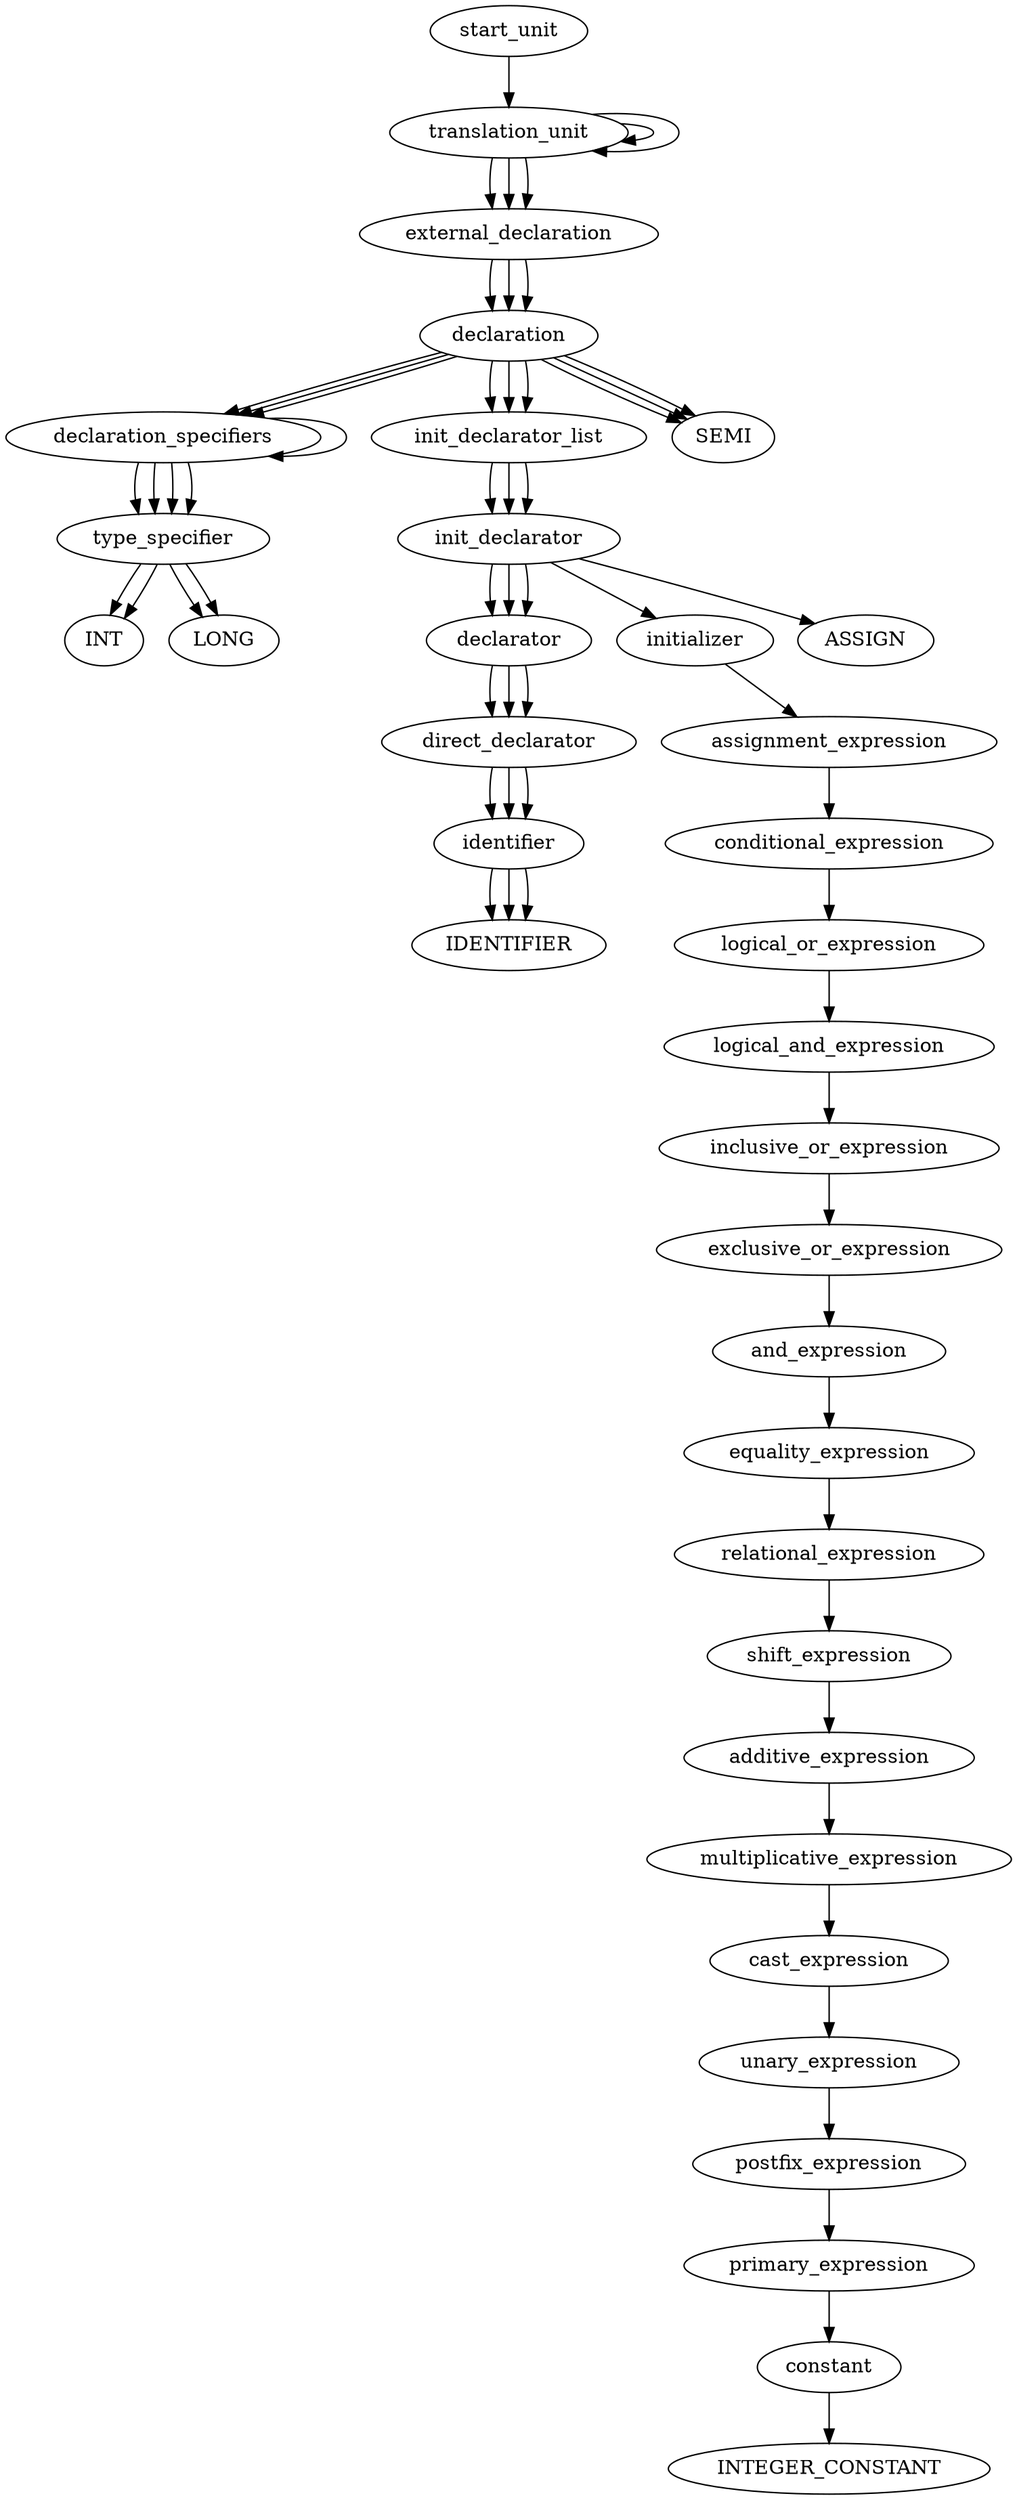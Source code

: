 digraph{
type_specifier -> INT;
declaration_specifiers -> type_specifier;
identifier -> IDENTIFIER;
direct_declarator -> identifier;
declarator -> direct_declarator;
constant -> INTEGER_CONSTANT;
primary_expression -> constant;
postfix_expression -> primary_expression;
unary_expression -> postfix_expression;
cast_expression -> unary_expression;
multiplicative_expression -> cast_expression;
additive_expression -> multiplicative_expression;
shift_expression -> additive_expression;
relational_expression -> shift_expression;
equality_expression -> relational_expression;
and_expression -> equality_expression;
exclusive_or_expression -> and_expression;
inclusive_or_expression -> exclusive_or_expression;
logical_and_expression -> inclusive_or_expression;
logical_or_expression -> logical_and_expression;
conditional_expression -> logical_or_expression;
assignment_expression -> conditional_expression;
initializer -> assignment_expression;
init_declarator -> {declarator ASSIGN initializer};
init_declarator_list -> init_declarator;
declaration -> {declaration_specifiers init_declarator_list SEMI};
external_declaration -> declaration;
translation_unit -> external_declaration;
type_specifier -> INT;
declaration_specifiers -> type_specifier;
identifier -> IDENTIFIER;
direct_declarator -> identifier;
declarator -> direct_declarator;
init_declarator -> declarator;
init_declarator_list -> init_declarator;
declaration -> {declaration_specifiers init_declarator_list SEMI};
external_declaration -> declaration;
translation_unit -> {translation_unit external_declaration};
type_specifier -> LONG;
type_specifier -> LONG;
declaration_specifiers -> type_specifier;
declaration_specifiers -> {type_specifier declaration_specifiers};
identifier -> IDENTIFIER;
direct_declarator -> identifier;
declarator -> direct_declarator;
init_declarator -> declarator;
init_declarator_list -> init_declarator;
declaration -> {declaration_specifiers init_declarator_list SEMI};
external_declaration -> declaration;
translation_unit -> {translation_unit external_declaration};
start_unit -> translation_unit;
}
